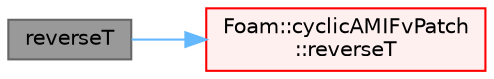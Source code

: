 digraph "reverseT"
{
 // LATEX_PDF_SIZE
  bgcolor="transparent";
  edge [fontname=Helvetica,fontsize=10,labelfontname=Helvetica,labelfontsize=10];
  node [fontname=Helvetica,fontsize=10,shape=box,height=0.2,width=0.4];
  rankdir="LR";
  Node1 [id="Node000001",label="reverseT",height=0.2,width=0.4,color="gray40", fillcolor="grey60", style="filled", fontcolor="black",tooltip=" "];
  Node1 -> Node2 [id="edge1_Node000001_Node000002",color="steelblue1",style="solid",tooltip=" "];
  Node2 [id="Node000002",label="Foam::cyclicAMIFvPatch\l::reverseT",height=0.2,width=0.4,color="red", fillcolor="#FFF0F0", style="filled",URL="$classFoam_1_1cyclicAMIFvPatch.html#a4a45acfcb1366256a58a5cefe632f635",tooltip=" "];
}
